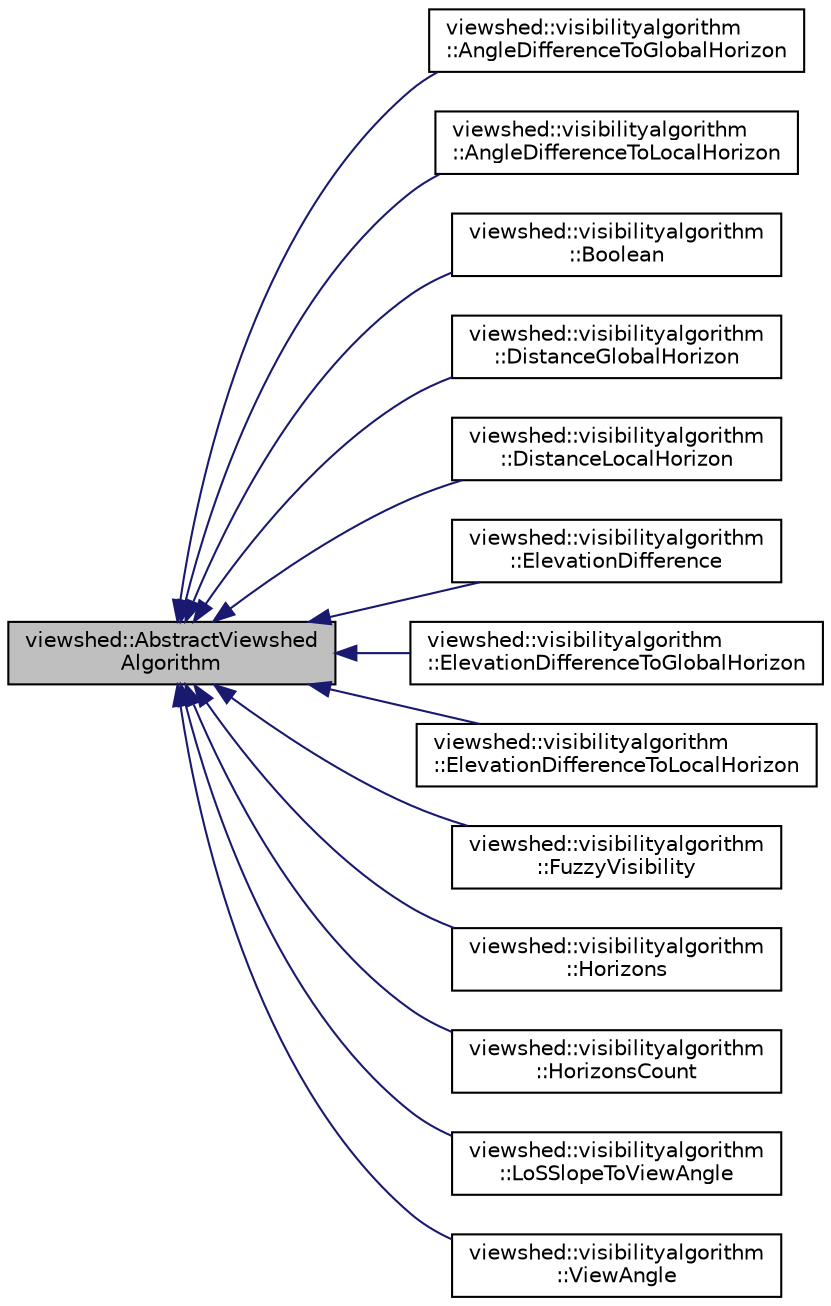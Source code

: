 digraph "viewshed::AbstractViewshedAlgorithm"
{
 // LATEX_PDF_SIZE
  edge [fontname="Helvetica",fontsize="10",labelfontname="Helvetica",labelfontsize="10"];
  node [fontname="Helvetica",fontsize="10",shape=record];
  rankdir="LR";
  Node1 [label="viewshed::AbstractViewshed\lAlgorithm",height=0.2,width=0.4,color="black", fillcolor="grey75", style="filled", fontcolor="black",tooltip="Base class for all Viewshed Algorithms."];
  Node1 -> Node2 [dir="back",color="midnightblue",fontsize="10",style="solid",fontname="Helvetica"];
  Node2 [label="viewshed::visibilityalgorithm\l::AngleDifferenceToGlobalHorizon",height=0.2,width=0.4,color="black", fillcolor="white", style="filled",URL="$classviewshed_1_1visibilityalgorithm_1_1AngleDifferenceToGlobalHorizon.html",tooltip=" "];
  Node1 -> Node3 [dir="back",color="midnightblue",fontsize="10",style="solid",fontname="Helvetica"];
  Node3 [label="viewshed::visibilityalgorithm\l::AngleDifferenceToLocalHorizon",height=0.2,width=0.4,color="black", fillcolor="white", style="filled",URL="$classviewshed_1_1visibilityalgorithm_1_1AngleDifferenceToLocalHorizon.html",tooltip=" "];
  Node1 -> Node4 [dir="back",color="midnightblue",fontsize="10",style="solid",fontname="Helvetica"];
  Node4 [label="viewshed::visibilityalgorithm\l::Boolean",height=0.2,width=0.4,color="black", fillcolor="white", style="filled",URL="$classviewshed_1_1visibilityalgorithm_1_1Boolean.html",tooltip=" "];
  Node1 -> Node5 [dir="back",color="midnightblue",fontsize="10",style="solid",fontname="Helvetica"];
  Node5 [label="viewshed::visibilityalgorithm\l::DistanceGlobalHorizon",height=0.2,width=0.4,color="black", fillcolor="white", style="filled",URL="$classviewshed_1_1visibilityalgorithm_1_1DistanceGlobalHorizon.html",tooltip=" "];
  Node1 -> Node6 [dir="back",color="midnightblue",fontsize="10",style="solid",fontname="Helvetica"];
  Node6 [label="viewshed::visibilityalgorithm\l::DistanceLocalHorizon",height=0.2,width=0.4,color="black", fillcolor="white", style="filled",URL="$classviewshed_1_1visibilityalgorithm_1_1DistanceLocalHorizon.html",tooltip=" "];
  Node1 -> Node7 [dir="back",color="midnightblue",fontsize="10",style="solid",fontname="Helvetica"];
  Node7 [label="viewshed::visibilityalgorithm\l::ElevationDifference",height=0.2,width=0.4,color="black", fillcolor="white", style="filled",URL="$classviewshed_1_1visibilityalgorithm_1_1ElevationDifference.html",tooltip=" "];
  Node1 -> Node8 [dir="back",color="midnightblue",fontsize="10",style="solid",fontname="Helvetica"];
  Node8 [label="viewshed::visibilityalgorithm\l::ElevationDifferenceToGlobalHorizon",height=0.2,width=0.4,color="black", fillcolor="white", style="filled",URL="$classviewshed_1_1visibilityalgorithm_1_1ElevationDifferenceToGlobalHorizon.html",tooltip=" "];
  Node1 -> Node9 [dir="back",color="midnightblue",fontsize="10",style="solid",fontname="Helvetica"];
  Node9 [label="viewshed::visibilityalgorithm\l::ElevationDifferenceToLocalHorizon",height=0.2,width=0.4,color="black", fillcolor="white", style="filled",URL="$classviewshed_1_1visibilityalgorithm_1_1ElevationDifferenceToLocalHorizon.html",tooltip=" "];
  Node1 -> Node10 [dir="back",color="midnightblue",fontsize="10",style="solid",fontname="Helvetica"];
  Node10 [label="viewshed::visibilityalgorithm\l::FuzzyVisibility",height=0.2,width=0.4,color="black", fillcolor="white", style="filled",URL="$classviewshed_1_1visibilityalgorithm_1_1FuzzyVisibility.html",tooltip=" "];
  Node1 -> Node11 [dir="back",color="midnightblue",fontsize="10",style="solid",fontname="Helvetica"];
  Node11 [label="viewshed::visibilityalgorithm\l::Horizons",height=0.2,width=0.4,color="black", fillcolor="white", style="filled",URL="$classviewshed_1_1visibilityalgorithm_1_1Horizons.html",tooltip=" "];
  Node1 -> Node12 [dir="back",color="midnightblue",fontsize="10",style="solid",fontname="Helvetica"];
  Node12 [label="viewshed::visibilityalgorithm\l::HorizonsCount",height=0.2,width=0.4,color="black", fillcolor="white", style="filled",URL="$classviewshed_1_1visibilityalgorithm_1_1HorizonsCount.html",tooltip=" "];
  Node1 -> Node13 [dir="back",color="midnightblue",fontsize="10",style="solid",fontname="Helvetica"];
  Node13 [label="viewshed::visibilityalgorithm\l::LoSSlopeToViewAngle",height=0.2,width=0.4,color="black", fillcolor="white", style="filled",URL="$classviewshed_1_1visibilityalgorithm_1_1LoSSlopeToViewAngle.html",tooltip=" "];
  Node1 -> Node14 [dir="back",color="midnightblue",fontsize="10",style="solid",fontname="Helvetica"];
  Node14 [label="viewshed::visibilityalgorithm\l::ViewAngle",height=0.2,width=0.4,color="black", fillcolor="white", style="filled",URL="$classviewshed_1_1visibilityalgorithm_1_1ViewAngle.html",tooltip=" "];
}
